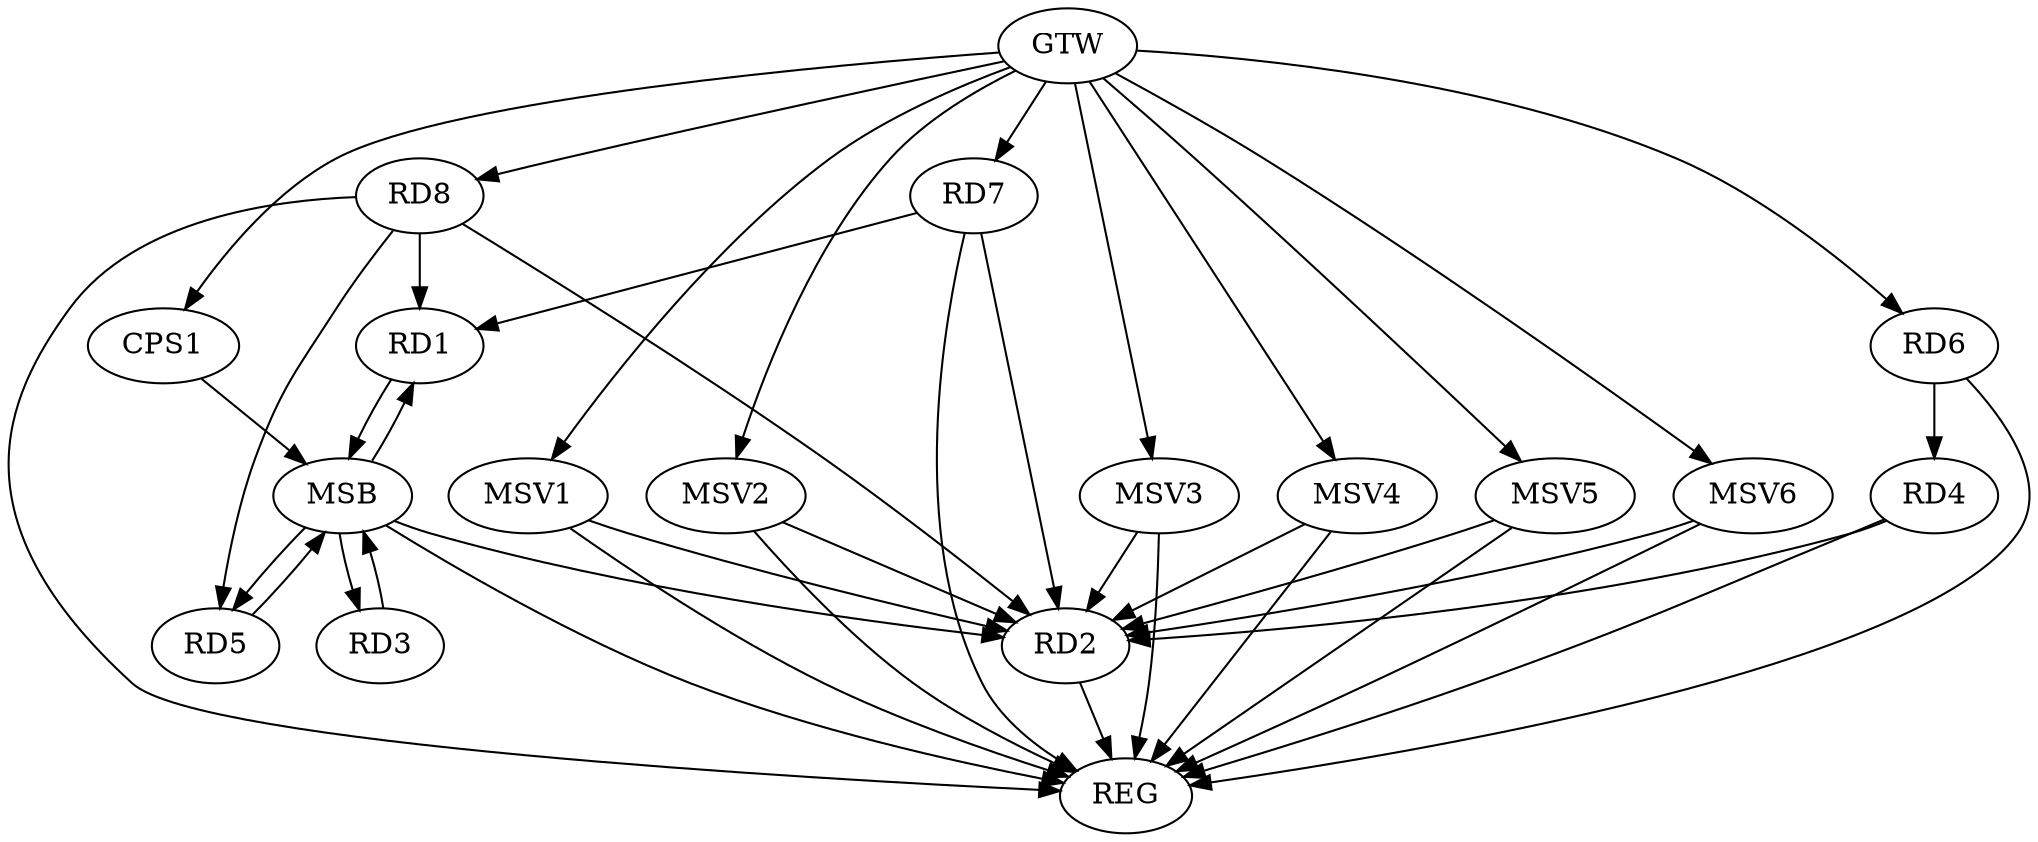 strict digraph G {
  RD1 [ label="RD1" ];
  RD2 [ label="RD2" ];
  RD3 [ label="RD3" ];
  RD4 [ label="RD4" ];
  RD5 [ label="RD5" ];
  RD6 [ label="RD6" ];
  RD7 [ label="RD7" ];
  RD8 [ label="RD8" ];
  CPS1 [ label="CPS1" ];
  GTW [ label="GTW" ];
  REG [ label="REG" ];
  MSB [ label="MSB" ];
  MSV1 [ label="MSV1" ];
  MSV2 [ label="MSV2" ];
  MSV3 [ label="MSV3" ];
  MSV4 [ label="MSV4" ];
  MSV5 [ label="MSV5" ];
  MSV6 [ label="MSV6" ];
  RD7 -> RD1;
  RD8 -> RD1;
  RD4 -> RD2;
  RD7 -> RD2;
  RD8 -> RD2;
  RD6 -> RD4;
  RD8 -> RD5;
  GTW -> RD6;
  GTW -> RD7;
  GTW -> RD8;
  GTW -> CPS1;
  RD2 -> REG;
  RD4 -> REG;
  RD6 -> REG;
  RD7 -> REG;
  RD8 -> REG;
  RD1 -> MSB;
  MSB -> REG;
  RD3 -> MSB;
  RD5 -> MSB;
  CPS1 -> MSB;
  MSB -> RD1;
  MSB -> RD2;
  MSB -> RD3;
  MSB -> RD5;
  MSV1 -> RD2;
  GTW -> MSV1;
  MSV1 -> REG;
  MSV2 -> RD2;
  GTW -> MSV2;
  MSV2 -> REG;
  MSV3 -> RD2;
  GTW -> MSV3;
  MSV3 -> REG;
  MSV4 -> RD2;
  GTW -> MSV4;
  MSV4 -> REG;
  MSV5 -> RD2;
  GTW -> MSV5;
  MSV5 -> REG;
  MSV6 -> RD2;
  GTW -> MSV6;
  MSV6 -> REG;
}
